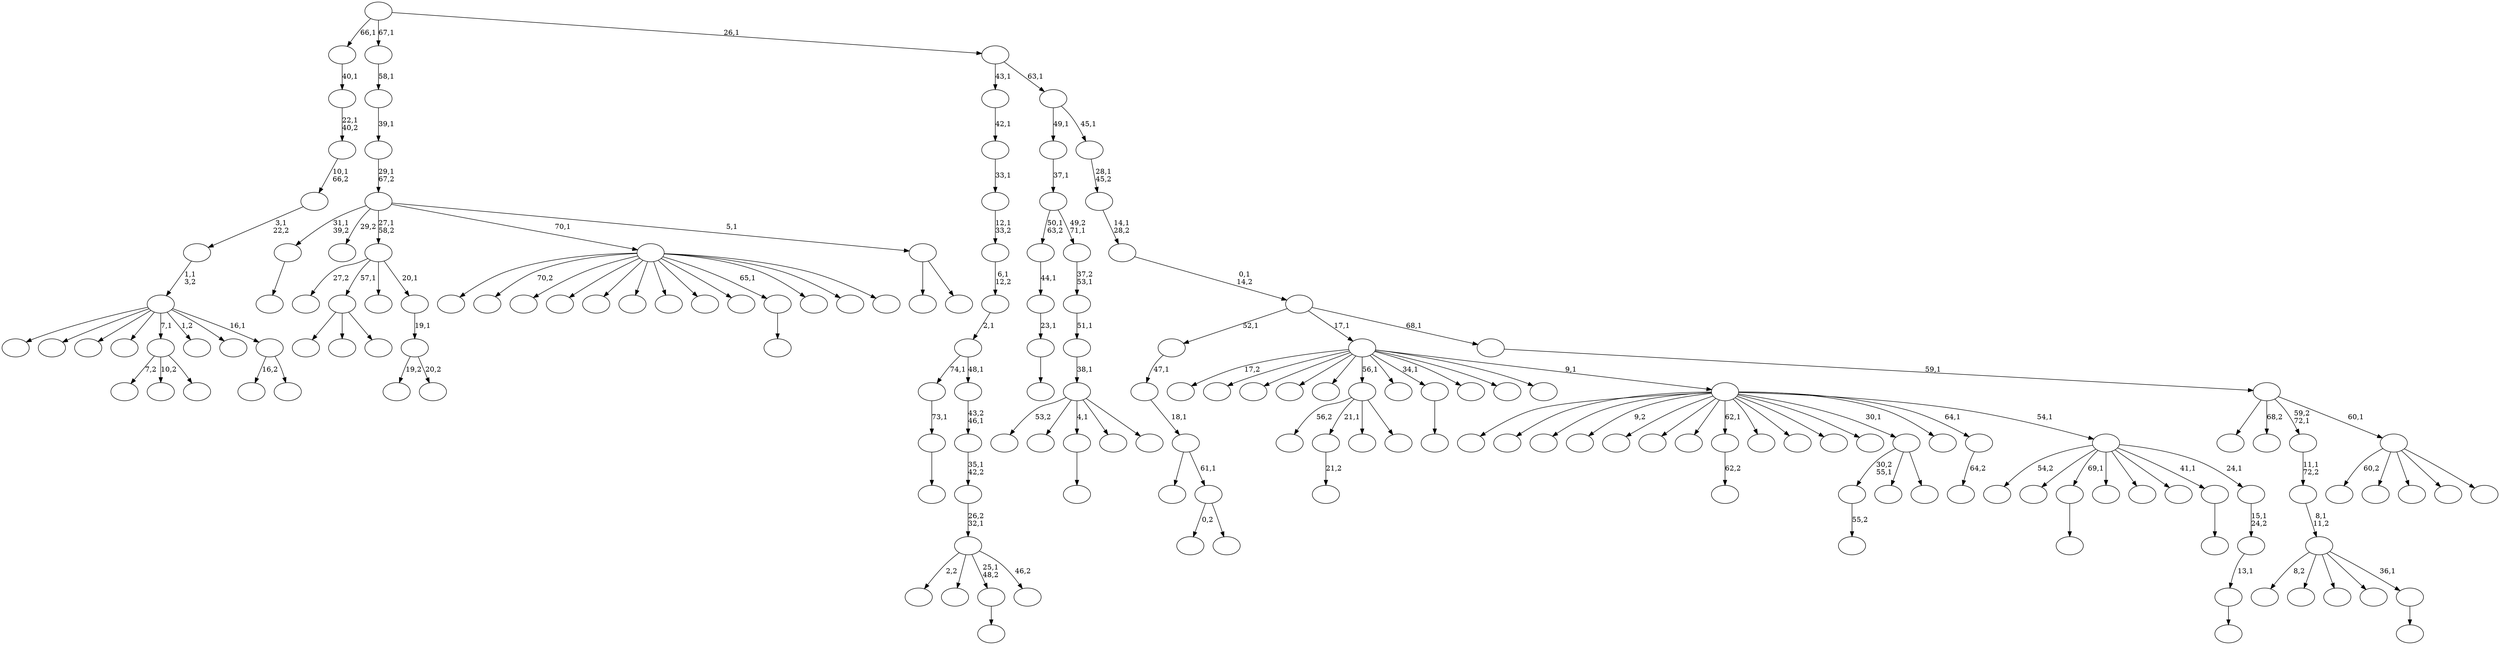 digraph T {
	175 [label=""]
	174 [label=""]
	173 [label=""]
	172 [label=""]
	171 [label=""]
	170 [label=""]
	169 [label=""]
	168 [label=""]
	167 [label=""]
	166 [label=""]
	165 [label=""]
	164 [label=""]
	163 [label=""]
	162 [label=""]
	161 [label=""]
	160 [label=""]
	159 [label=""]
	158 [label=""]
	157 [label=""]
	156 [label=""]
	155 [label=""]
	154 [label=""]
	153 [label=""]
	152 [label=""]
	151 [label=""]
	150 [label=""]
	149 [label=""]
	148 [label=""]
	147 [label=""]
	146 [label=""]
	145 [label=""]
	144 [label=""]
	143 [label=""]
	142 [label=""]
	141 [label=""]
	140 [label=""]
	139 [label=""]
	138 [label=""]
	137 [label=""]
	136 [label=""]
	135 [label=""]
	134 [label=""]
	133 [label=""]
	132 [label=""]
	131 [label=""]
	130 [label=""]
	129 [label=""]
	128 [label=""]
	127 [label=""]
	126 [label=""]
	125 [label=""]
	124 [label=""]
	123 [label=""]
	122 [label=""]
	121 [label=""]
	120 [label=""]
	119 [label=""]
	118 [label=""]
	117 [label=""]
	116 [label=""]
	115 [label=""]
	114 [label=""]
	113 [label=""]
	112 [label=""]
	111 [label=""]
	110 [label=""]
	109 [label=""]
	108 [label=""]
	107 [label=""]
	106 [label=""]
	105 [label=""]
	104 [label=""]
	103 [label=""]
	102 [label=""]
	101 [label=""]
	100 [label=""]
	99 [label=""]
	98 [label=""]
	97 [label=""]
	96 [label=""]
	95 [label=""]
	94 [label=""]
	93 [label=""]
	92 [label=""]
	91 [label=""]
	90 [label=""]
	89 [label=""]
	88 [label=""]
	87 [label=""]
	86 [label=""]
	85 [label=""]
	84 [label=""]
	83 [label=""]
	82 [label=""]
	81 [label=""]
	80 [label=""]
	79 [label=""]
	78 [label=""]
	77 [label=""]
	76 [label=""]
	75 [label=""]
	74 [label=""]
	73 [label=""]
	72 [label=""]
	71 [label=""]
	70 [label=""]
	69 [label=""]
	68 [label=""]
	67 [label=""]
	66 [label=""]
	65 [label=""]
	64 [label=""]
	63 [label=""]
	62 [label=""]
	61 [label=""]
	60 [label=""]
	59 [label=""]
	58 [label=""]
	57 [label=""]
	56 [label=""]
	55 [label=""]
	54 [label=""]
	53 [label=""]
	52 [label=""]
	51 [label=""]
	50 [label=""]
	49 [label=""]
	48 [label=""]
	47 [label=""]
	46 [label=""]
	45 [label=""]
	44 [label=""]
	43 [label=""]
	42 [label=""]
	41 [label=""]
	40 [label=""]
	39 [label=""]
	38 [label=""]
	37 [label=""]
	36 [label=""]
	35 [label=""]
	34 [label=""]
	33 [label=""]
	32 [label=""]
	31 [label=""]
	30 [label=""]
	29 [label=""]
	28 [label=""]
	27 [label=""]
	26 [label=""]
	25 [label=""]
	24 [label=""]
	23 [label=""]
	22 [label=""]
	21 [label=""]
	20 [label=""]
	19 [label=""]
	18 [label=""]
	17 [label=""]
	16 [label=""]
	15 [label=""]
	14 [label=""]
	13 [label=""]
	12 [label=""]
	11 [label=""]
	10 [label=""]
	9 [label=""]
	8 [label=""]
	7 [label=""]
	6 [label=""]
	5 [label=""]
	4 [label=""]
	3 [label=""]
	2 [label=""]
	1 [label=""]
	0 [label=""]
	171 -> 172 [label="55,2"]
	163 -> 164 [label=""]
	159 -> 160 [label="21,2"]
	149 -> 150 [label=""]
	148 -> 149 [label="23,1"]
	147 -> 148 [label="44,1"]
	127 -> 128 [label="62,2"]
	125 -> 126 [label=""]
	123 -> 124 [label=""]
	119 -> 120 [label=""]
	112 -> 113 [label=""]
	111 -> 112 [label="73,1"]
	104 -> 173 [label="7,2"]
	104 -> 151 [label="10,2"]
	104 -> 105 [label=""]
	100 -> 152 [label=""]
	100 -> 138 [label=""]
	100 -> 101 [label=""]
	98 -> 99 [label=""]
	96 -> 170 [label="56,2"]
	96 -> 159 [label="21,1"]
	96 -> 157 [label=""]
	96 -> 97 [label=""]
	86 -> 87 [label=""]
	84 -> 146 [label="2,2"]
	84 -> 144 [label=""]
	84 -> 125 [label="25,1\n48,2"]
	84 -> 85 [label="46,2"]
	83 -> 84 [label="26,2\n32,1"]
	82 -> 83 [label="35,1\n42,2"]
	81 -> 82 [label="43,2\n46,1"]
	80 -> 111 [label="74,1"]
	80 -> 81 [label="48,1"]
	79 -> 80 [label="2,1"]
	78 -> 79 [label="6,1\n12,2"]
	77 -> 78 [label="12,1\n33,2"]
	76 -> 77 [label="33,1"]
	75 -> 76 [label="42,1"]
	69 -> 110 [label="19,2"]
	69 -> 70 [label="20,2"]
	68 -> 69 [label="19,1"]
	67 -> 109 [label="27,2"]
	67 -> 100 [label="57,1"]
	67 -> 88 [label=""]
	67 -> 68 [label="20,1"]
	60 -> 143 [label="0,2"]
	60 -> 61 [label=""]
	59 -> 72 [label=""]
	59 -> 60 [label="61,1"]
	58 -> 59 [label="18,1"]
	57 -> 58 [label="47,1"]
	55 -> 168 [label=""]
	55 -> 154 [label="70,2"]
	55 -> 139 [label=""]
	55 -> 136 [label=""]
	55 -> 131 [label=""]
	55 -> 122 [label=""]
	55 -> 117 [label=""]
	55 -> 106 [label=""]
	55 -> 103 [label=""]
	55 -> 98 [label="65,1"]
	55 -> 65 [label=""]
	55 -> 62 [label=""]
	55 -> 56 [label=""]
	53 -> 171 [label="30,2\n55,1"]
	53 -> 92 [label=""]
	53 -> 54 [label=""]
	50 -> 51 [label=""]
	49 -> 129 [label="8,2"]
	49 -> 118 [label=""]
	49 -> 102 [label=""]
	49 -> 90 [label=""]
	49 -> 50 [label="36,1"]
	48 -> 49 [label="8,1\n11,2"]
	47 -> 48 [label="11,1\n72,2"]
	43 -> 44 [label="64,2"]
	39 -> 40 [label=""]
	37 -> 38 [label=""]
	36 -> 37 [label="13,1"]
	35 -> 36 [label="15,1\n24,2"]
	34 -> 141 [label="54,2"]
	34 -> 140 [label=""]
	34 -> 123 [label="69,1"]
	34 -> 91 [label=""]
	34 -> 66 [label=""]
	34 -> 42 [label=""]
	34 -> 39 [label="41,1"]
	34 -> 35 [label="24,1"]
	33 -> 166 [label=""]
	33 -> 165 [label=""]
	33 -> 162 [label=""]
	33 -> 155 [label="9,2"]
	33 -> 142 [label=""]
	33 -> 135 [label=""]
	33 -> 132 [label=""]
	33 -> 127 [label="62,1"]
	33 -> 121 [label=""]
	33 -> 116 [label=""]
	33 -> 89 [label=""]
	33 -> 64 [label=""]
	33 -> 53 [label="30,1"]
	33 -> 45 [label=""]
	33 -> 43 [label="64,1"]
	33 -> 34 [label="54,1"]
	32 -> 175 [label="17,2"]
	32 -> 169 [label=""]
	32 -> 161 [label=""]
	32 -> 153 [label=""]
	32 -> 114 [label=""]
	32 -> 96 [label="56,1"]
	32 -> 94 [label=""]
	32 -> 86 [label="34,1"]
	32 -> 73 [label=""]
	32 -> 52 [label=""]
	32 -> 46 [label=""]
	32 -> 33 [label="9,1"]
	30 -> 145 [label="53,2"]
	30 -> 130 [label=""]
	30 -> 119 [label="4,1"]
	30 -> 95 [label=""]
	30 -> 31 [label=""]
	29 -> 30 [label="38,1"]
	28 -> 29 [label="51,1"]
	27 -> 28 [label="37,2\n53,1"]
	26 -> 147 [label="50,1\n63,2"]
	26 -> 27 [label="49,2\n71,1"]
	25 -> 26 [label="37,1"]
	23 -> 108 [label="16,2"]
	23 -> 24 [label=""]
	22 -> 158 [label=""]
	22 -> 156 [label=""]
	22 -> 133 [label=""]
	22 -> 107 [label=""]
	22 -> 104 [label="7,1"]
	22 -> 71 [label="1,2"]
	22 -> 41 [label=""]
	22 -> 23 [label="16,1"]
	21 -> 22 [label="1,1\n3,2"]
	20 -> 21 [label="3,1\n22,2"]
	19 -> 20 [label="10,1\n66,2"]
	18 -> 19 [label="22,1\n40,2"]
	17 -> 18 [label="40,1"]
	15 -> 134 [label=""]
	15 -> 16 [label=""]
	14 -> 163 [label="31,1\n39,2"]
	14 -> 115 [label="29,2"]
	14 -> 67 [label="27,1\n58,2"]
	14 -> 55 [label="70,1"]
	14 -> 15 [label="5,1"]
	13 -> 14 [label="29,1\n67,2"]
	12 -> 13 [label="39,1"]
	11 -> 12 [label="58,1"]
	9 -> 174 [label="60,2"]
	9 -> 167 [label=""]
	9 -> 137 [label=""]
	9 -> 93 [label=""]
	9 -> 10 [label=""]
	8 -> 74 [label=""]
	8 -> 63 [label="68,2"]
	8 -> 47 [label="59,2\n72,1"]
	8 -> 9 [label="60,1"]
	7 -> 8 [label="59,1"]
	6 -> 57 [label="52,1"]
	6 -> 32 [label="17,1"]
	6 -> 7 [label="68,1"]
	5 -> 6 [label="0,1\n14,2"]
	4 -> 5 [label="14,1\n28,2"]
	3 -> 4 [label="28,1\n45,2"]
	2 -> 25 [label="49,1"]
	2 -> 3 [label="45,1"]
	1 -> 75 [label="43,1"]
	1 -> 2 [label="63,1"]
	0 -> 17 [label="66,1"]
	0 -> 11 [label="67,1"]
	0 -> 1 [label="26,1"]
}
